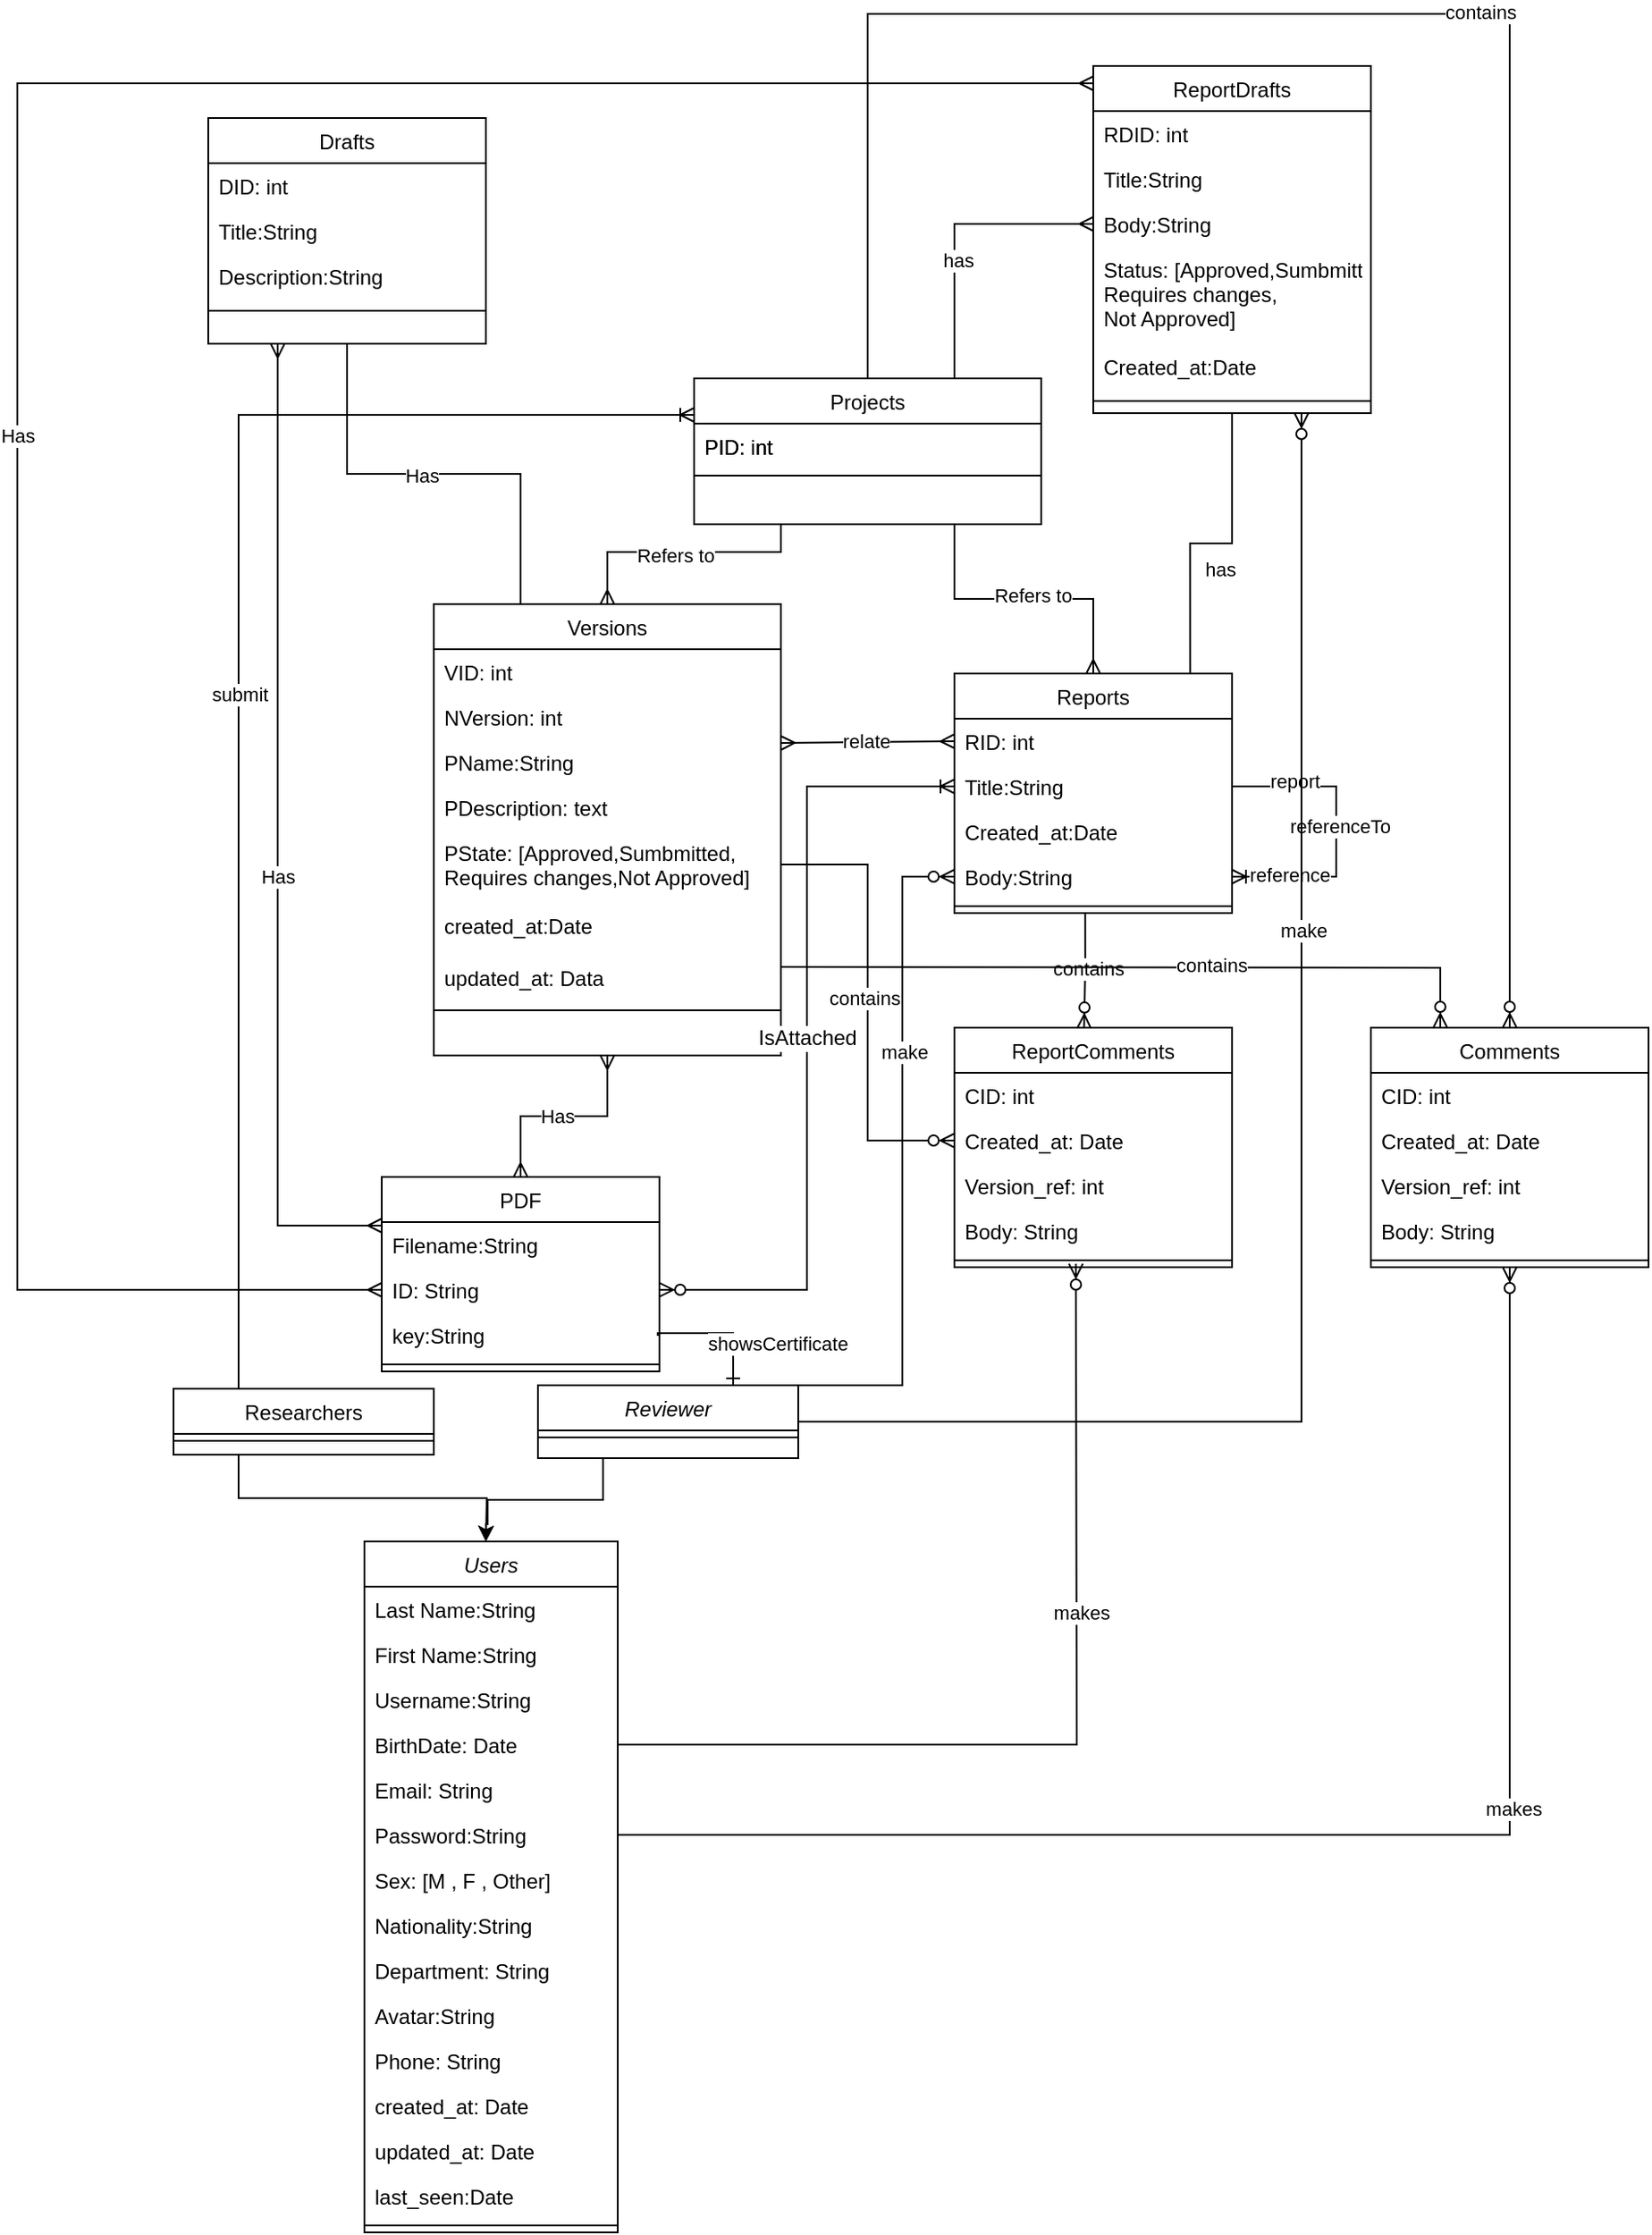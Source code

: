 <mxfile version="21.6.6" type="device">
  <diagram id="C5RBs43oDa-KdzZeNtuy" name="Page-1">
    <mxGraphModel dx="1781" dy="1721" grid="1" gridSize="10" guides="1" tooltips="1" connect="1" arrows="1" fold="1" page="1" pageScale="1" pageWidth="827" pageHeight="1169" math="0" shadow="0">
      <root>
        <mxCell id="WIyWlLk6GJQsqaUBKTNV-0" />
        <mxCell id="WIyWlLk6GJQsqaUBKTNV-1" parent="WIyWlLk6GJQsqaUBKTNV-0" />
        <mxCell id="GNHPBiYZyeX198UrOpPf-7" style="edgeStyle=orthogonalEdgeStyle;rounded=0;orthogonalLoop=1;jettySize=auto;html=1;exitX=0.25;exitY=1;exitDx=0;exitDy=0;" parent="WIyWlLk6GJQsqaUBKTNV-1" source="zkfFHV4jXpPFQw0GAbJ--6" edge="1">
          <mxGeometry relative="1" as="geometry">
            <mxPoint x="100" y="640" as="targetPoint" />
          </mxGeometry>
        </mxCell>
        <mxCell id="zkfFHV4jXpPFQw0GAbJ--6" value="Researchers" style="swimlane;fontStyle=0;align=center;verticalAlign=top;childLayout=stackLayout;horizontal=1;startSize=26;horizontalStack=0;resizeParent=1;resizeLast=0;collapsible=1;marginBottom=0;rounded=0;shadow=0;strokeWidth=1;" parent="WIyWlLk6GJQsqaUBKTNV-1" vertex="1">
          <mxGeometry x="-80" y="552" width="150" height="38" as="geometry">
            <mxRectangle x="130" y="380" width="160" height="26" as="alternateBounds" />
          </mxGeometry>
        </mxCell>
        <mxCell id="lq1cmqwwzfKhn_KJYQur-29" style="line;html=1;strokeWidth=1;align=left;verticalAlign=middle;spacingTop=-1;spacingLeft=3;spacingRight=3;rotatable=0;labelPosition=right;points=[];portConstraint=eastwest;" parent="zkfFHV4jXpPFQw0GAbJ--6" vertex="1">
          <mxGeometry y="26" width="150" height="8" as="geometry" />
        </mxCell>
        <mxCell id="zkfFHV4jXpPFQw0GAbJ--13" value="Versions" style="swimlane;fontStyle=0;align=center;verticalAlign=top;childLayout=stackLayout;horizontal=1;startSize=26;horizontalStack=0;resizeParent=1;resizeLast=0;collapsible=1;marginBottom=0;rounded=0;shadow=0;strokeWidth=1;" parent="WIyWlLk6GJQsqaUBKTNV-1" vertex="1">
          <mxGeometry x="70" y="100" width="200" height="260" as="geometry">
            <mxRectangle x="340" y="380" width="170" height="26" as="alternateBounds" />
          </mxGeometry>
        </mxCell>
        <mxCell id="zkfFHV4jXpPFQw0GAbJ--14" value="VID: int&#xa;" style="text;align=left;verticalAlign=top;spacingLeft=4;spacingRight=4;overflow=hidden;rotatable=0;points=[[0,0.5],[1,0.5]];portConstraint=eastwest;" parent="zkfFHV4jXpPFQw0GAbJ--13" vertex="1">
          <mxGeometry y="26" width="200" height="26" as="geometry" />
        </mxCell>
        <mxCell id="lq1cmqwwzfKhn_KJYQur-51" value="NVersion: int" style="text;align=left;verticalAlign=top;spacingLeft=4;spacingRight=4;overflow=hidden;rotatable=0;points=[[0,0.5],[1,0.5]];portConstraint=eastwest;" parent="zkfFHV4jXpPFQw0GAbJ--13" vertex="1">
          <mxGeometry y="52" width="200" height="26" as="geometry" />
        </mxCell>
        <mxCell id="lq1cmqwwzfKhn_KJYQur-46" value="PName:String" style="text;align=left;verticalAlign=top;spacingLeft=4;spacingRight=4;overflow=hidden;rotatable=0;points=[[0,0.5],[1,0.5]];portConstraint=eastwest;" parent="zkfFHV4jXpPFQw0GAbJ--13" vertex="1">
          <mxGeometry y="78" width="200" height="26" as="geometry" />
        </mxCell>
        <mxCell id="lq1cmqwwzfKhn_KJYQur-47" value="PDescription: text" style="text;align=left;verticalAlign=top;spacingLeft=4;spacingRight=4;overflow=hidden;rotatable=0;points=[[0,0.5],[1,0.5]];portConstraint=eastwest;" parent="zkfFHV4jXpPFQw0GAbJ--13" vertex="1">
          <mxGeometry y="104" width="200" height="26" as="geometry" />
        </mxCell>
        <mxCell id="lq1cmqwwzfKhn_KJYQur-48" value="PState: [Approved,Sumbmitted,&#xa;Requires changes,Not Approved]" style="text;align=left;verticalAlign=top;spacingLeft=4;spacingRight=4;overflow=hidden;rotatable=0;points=[[0,0.5],[1,0.5]];portConstraint=eastwest;" parent="zkfFHV4jXpPFQw0GAbJ--13" vertex="1">
          <mxGeometry y="130" width="200" height="40" as="geometry" />
        </mxCell>
        <mxCell id="GNHPBiYZyeX198UrOpPf-3" value="created_at:Date" style="text;align=left;verticalAlign=middle;spacingLeft=4;spacingRight=4;overflow=hidden;rotatable=0;points=[[0,0.5],[1,0.5]];portConstraint=eastwest;" parent="zkfFHV4jXpPFQw0GAbJ--13" vertex="1">
          <mxGeometry y="170" width="200" height="30" as="geometry" />
        </mxCell>
        <mxCell id="GNHPBiYZyeX198UrOpPf-4" value="updated_at: Data" style="text;align=left;verticalAlign=middle;spacingLeft=4;spacingRight=4;overflow=hidden;rotatable=0;points=[[0,0.5],[1,0.5]];portConstraint=eastwest;" parent="zkfFHV4jXpPFQw0GAbJ--13" vertex="1">
          <mxGeometry y="200" width="200" height="30" as="geometry" />
        </mxCell>
        <mxCell id="zkfFHV4jXpPFQw0GAbJ--15" value="" style="line;html=1;strokeWidth=1;align=left;verticalAlign=middle;spacingTop=-1;spacingLeft=3;spacingRight=3;rotatable=0;labelPosition=right;points=[];portConstraint=eastwest;" parent="zkfFHV4jXpPFQw0GAbJ--13" vertex="1">
          <mxGeometry y="230" width="200" height="8" as="geometry" />
        </mxCell>
        <mxCell id="lq1cmqwwzfKhn_KJYQur-49" style="edgeStyle=orthogonalEdgeStyle;rounded=0;orthogonalLoop=1;jettySize=auto;html=1;exitX=1;exitY=0.5;exitDx=0;exitDy=0;" parent="zkfFHV4jXpPFQw0GAbJ--13" source="lq1cmqwwzfKhn_KJYQur-47" target="lq1cmqwwzfKhn_KJYQur-47" edge="1">
          <mxGeometry relative="1" as="geometry" />
        </mxCell>
        <mxCell id="lq1cmqwwzfKhn_KJYQur-50" style="edgeStyle=orthogonalEdgeStyle;rounded=0;orthogonalLoop=1;jettySize=auto;html=1;exitX=1;exitY=0.5;exitDx=0;exitDy=0;" parent="zkfFHV4jXpPFQw0GAbJ--13" source="lq1cmqwwzfKhn_KJYQur-47" target="lq1cmqwwzfKhn_KJYQur-47" edge="1">
          <mxGeometry relative="1" as="geometry" />
        </mxCell>
        <mxCell id="lq1cmqwwzfKhn_KJYQur-43" value="PDF" style="swimlane;fontStyle=0;align=center;verticalAlign=top;childLayout=stackLayout;horizontal=1;startSize=26;horizontalStack=0;resizeParent=1;resizeLast=0;collapsible=1;marginBottom=0;rounded=0;shadow=0;strokeWidth=1;" parent="WIyWlLk6GJQsqaUBKTNV-1" vertex="1">
          <mxGeometry x="40" y="430" width="160" height="112" as="geometry">
            <mxRectangle x="340" y="380" width="170" height="26" as="alternateBounds" />
          </mxGeometry>
        </mxCell>
        <mxCell id="GNHPBiYZyeX198UrOpPf-59" value="Filename:String" style="text;align=left;verticalAlign=top;spacingLeft=4;spacingRight=4;overflow=hidden;rotatable=0;points=[[0,0.5],[1,0.5]];portConstraint=eastwest;" parent="lq1cmqwwzfKhn_KJYQur-43" vertex="1">
          <mxGeometry y="26" width="160" height="26" as="geometry" />
        </mxCell>
        <mxCell id="lq1cmqwwzfKhn_KJYQur-44" value="ID: String" style="text;align=left;verticalAlign=top;spacingLeft=4;spacingRight=4;overflow=hidden;rotatable=0;points=[[0,0.5],[1,0.5]];portConstraint=eastwest;" parent="lq1cmqwwzfKhn_KJYQur-43" vertex="1">
          <mxGeometry y="52" width="160" height="26" as="geometry" />
        </mxCell>
        <mxCell id="XqjmY5lZrPrehgrlhh_0-0" value="key:String" style="text;align=left;verticalAlign=top;spacingLeft=4;spacingRight=4;overflow=hidden;rotatable=0;points=[[0,0.5],[1,0.5]];portConstraint=eastwest;" parent="lq1cmqwwzfKhn_KJYQur-43" vertex="1">
          <mxGeometry y="78" width="160" height="26" as="geometry" />
        </mxCell>
        <mxCell id="lq1cmqwwzfKhn_KJYQur-45" value="" style="line;html=1;strokeWidth=1;align=left;verticalAlign=middle;spacingTop=-1;spacingLeft=3;spacingRight=3;rotatable=0;labelPosition=right;points=[];portConstraint=eastwest;" parent="lq1cmqwwzfKhn_KJYQur-43" vertex="1">
          <mxGeometry y="104" width="160" height="8" as="geometry" />
        </mxCell>
        <mxCell id="lq1cmqwwzfKhn_KJYQur-52" value="Reports" style="swimlane;fontStyle=0;align=center;verticalAlign=top;childLayout=stackLayout;horizontal=1;startSize=26;horizontalStack=0;resizeParent=1;resizeLast=0;collapsible=1;marginBottom=0;rounded=0;shadow=0;strokeWidth=1;" parent="WIyWlLk6GJQsqaUBKTNV-1" vertex="1">
          <mxGeometry x="370" y="140" width="160" height="138" as="geometry">
            <mxRectangle x="340" y="380" width="170" height="26" as="alternateBounds" />
          </mxGeometry>
        </mxCell>
        <mxCell id="lq1cmqwwzfKhn_KJYQur-53" value="RID: int" style="text;align=left;verticalAlign=top;spacingLeft=4;spacingRight=4;overflow=hidden;rotatable=0;points=[[0,0.5],[1,0.5]];portConstraint=eastwest;" parent="lq1cmqwwzfKhn_KJYQur-52" vertex="1">
          <mxGeometry y="26" width="160" height="26" as="geometry" />
        </mxCell>
        <mxCell id="lq1cmqwwzfKhn_KJYQur-76" value="Title:String&#xa;" style="text;align=left;verticalAlign=top;spacingLeft=4;spacingRight=4;overflow=hidden;rotatable=0;points=[[0,0.5],[1,0.5]];portConstraint=eastwest;" parent="lq1cmqwwzfKhn_KJYQur-52" vertex="1">
          <mxGeometry y="52" width="160" height="26" as="geometry" />
        </mxCell>
        <mxCell id="GNHPBiYZyeX198UrOpPf-60" value="Created_at:Date" style="text;align=left;verticalAlign=top;spacingLeft=4;spacingRight=4;overflow=hidden;rotatable=0;points=[[0,0.5],[1,0.5]];portConstraint=eastwest;" parent="lq1cmqwwzfKhn_KJYQur-52" vertex="1">
          <mxGeometry y="78" width="160" height="26" as="geometry" />
        </mxCell>
        <mxCell id="lq1cmqwwzfKhn_KJYQur-77" value="Body:String" style="text;align=left;verticalAlign=top;spacingLeft=4;spacingRight=4;overflow=hidden;rotatable=0;points=[[0,0.5],[1,0.5]];portConstraint=eastwest;" parent="lq1cmqwwzfKhn_KJYQur-52" vertex="1">
          <mxGeometry y="104" width="160" height="26" as="geometry" />
        </mxCell>
        <mxCell id="wroGdo5XROA4ETveh8ha-8" value="" style="endArrow=none;html=1;rounded=0;entryX=1;entryY=0.5;entryDx=0;entryDy=0;exitX=1;exitY=0.5;exitDx=0;exitDy=0;edgeStyle=orthogonalEdgeStyle;startArrow=ERoneToMany;startFill=0;endFill=0;" parent="lq1cmqwwzfKhn_KJYQur-52" source="lq1cmqwwzfKhn_KJYQur-77" target="lq1cmqwwzfKhn_KJYQur-76" edge="1">
          <mxGeometry width="50" height="50" relative="1" as="geometry">
            <mxPoint x="150" y="170" as="sourcePoint" />
            <mxPoint x="200" y="120" as="targetPoint" />
            <Array as="points">
              <mxPoint x="220" y="117" />
              <mxPoint x="220" y="65" />
            </Array>
          </mxGeometry>
        </mxCell>
        <mxCell id="wroGdo5XROA4ETveh8ha-9" value="referenceTo" style="edgeLabel;html=1;align=center;verticalAlign=middle;resizable=0;points=[];" parent="wroGdo5XROA4ETveh8ha-8" vertex="1" connectable="0">
          <mxGeometry x="0.029" y="-2" relative="1" as="geometry">
            <mxPoint y="-1" as="offset" />
          </mxGeometry>
        </mxCell>
        <mxCell id="wroGdo5XROA4ETveh8ha-10" value="report" style="edgeLabel;html=1;align=center;verticalAlign=middle;resizable=0;points=[];" parent="wroGdo5XROA4ETveh8ha-8" vertex="1" connectable="0">
          <mxGeometry x="0.585" y="-4" relative="1" as="geometry">
            <mxPoint y="1" as="offset" />
          </mxGeometry>
        </mxCell>
        <mxCell id="wroGdo5XROA4ETveh8ha-11" value="reference" style="edgeLabel;html=1;align=center;verticalAlign=middle;resizable=0;points=[];" parent="wroGdo5XROA4ETveh8ha-8" vertex="1" connectable="0">
          <mxGeometry x="-0.624" relative="1" as="geometry">
            <mxPoint y="-1" as="offset" />
          </mxGeometry>
        </mxCell>
        <mxCell id="lq1cmqwwzfKhn_KJYQur-54" value="" style="line;html=1;strokeWidth=1;align=left;verticalAlign=middle;spacingTop=-1;spacingLeft=3;spacingRight=3;rotatable=0;labelPosition=right;points=[];portConstraint=eastwest;" parent="lq1cmqwwzfKhn_KJYQur-52" vertex="1">
          <mxGeometry y="130" width="160" height="8" as="geometry" />
        </mxCell>
        <mxCell id="zkfFHV4jXpPFQw0GAbJ--17" value="Projects" style="swimlane;fontStyle=0;align=center;verticalAlign=top;childLayout=stackLayout;horizontal=1;startSize=26;horizontalStack=0;resizeParent=1;resizeLast=0;collapsible=1;marginBottom=0;rounded=0;shadow=0;strokeWidth=1;" parent="WIyWlLk6GJQsqaUBKTNV-1" vertex="1">
          <mxGeometry x="220" y="-30" width="200" height="84" as="geometry">
            <mxRectangle x="550" y="140" width="160" height="26" as="alternateBounds" />
          </mxGeometry>
        </mxCell>
        <mxCell id="zkfFHV4jXpPFQw0GAbJ--18" value="PID: int" style="text;align=left;verticalAlign=top;spacingLeft=4;spacingRight=4;overflow=hidden;rotatable=0;points=[[0,0.5],[1,0.5]];portConstraint=eastwest;" parent="zkfFHV4jXpPFQw0GAbJ--17" vertex="1">
          <mxGeometry y="26" width="200" height="26" as="geometry" />
        </mxCell>
        <mxCell id="zkfFHV4jXpPFQw0GAbJ--23" value="" style="line;html=1;strokeWidth=1;align=left;verticalAlign=middle;spacingTop=-1;spacingLeft=3;spacingRight=3;rotatable=0;labelPosition=right;points=[];portConstraint=eastwest;" parent="zkfFHV4jXpPFQw0GAbJ--17" vertex="1">
          <mxGeometry y="52" width="200" height="8" as="geometry" />
        </mxCell>
        <mxCell id="lq1cmqwwzfKhn_KJYQur-65" value="" style="fontSize=12;html=1;endArrow=ERoneToMany;rounded=0;exitX=0.25;exitY=0;exitDx=0;exitDy=0;entryX=0;entryY=0.25;entryDx=0;entryDy=0;edgeStyle=orthogonalEdgeStyle;" parent="WIyWlLk6GJQsqaUBKTNV-1" source="zkfFHV4jXpPFQw0GAbJ--6" target="zkfFHV4jXpPFQw0GAbJ--17" edge="1">
          <mxGeometry width="100" height="100" relative="1" as="geometry">
            <mxPoint x="-80" y="290" as="sourcePoint" />
            <mxPoint x="20" y="190" as="targetPoint" />
          </mxGeometry>
        </mxCell>
        <mxCell id="lq1cmqwwzfKhn_KJYQur-66" value="submit" style="edgeLabel;html=1;align=center;verticalAlign=middle;resizable=0;points=[];" parent="lq1cmqwwzfKhn_KJYQur-65" vertex="1" connectable="0">
          <mxGeometry x="-0.029" relative="1" as="geometry">
            <mxPoint as="offset" />
          </mxGeometry>
        </mxCell>
        <mxCell id="lq1cmqwwzfKhn_KJYQur-69" value="" style="fontSize=12;html=1;endArrow=ERmany;startArrow=ERmany;rounded=0;exitX=0.5;exitY=0;exitDx=0;exitDy=0;edgeStyle=orthogonalEdgeStyle;entryX=0.5;entryY=1;entryDx=0;entryDy=0;" parent="WIyWlLk6GJQsqaUBKTNV-1" source="lq1cmqwwzfKhn_KJYQur-43" target="zkfFHV4jXpPFQw0GAbJ--13" edge="1">
          <mxGeometry width="100" height="100" relative="1" as="geometry">
            <mxPoint x="20" y="410" as="sourcePoint" />
            <mxPoint x="-30" y="360" as="targetPoint" />
          </mxGeometry>
        </mxCell>
        <mxCell id="lq1cmqwwzfKhn_KJYQur-70" value="Has" style="edgeLabel;html=1;align=center;verticalAlign=middle;resizable=0;points=[];" parent="lq1cmqwwzfKhn_KJYQur-69" vertex="1" connectable="0">
          <mxGeometry x="-0.079" relative="1" as="geometry">
            <mxPoint as="offset" />
          </mxGeometry>
        </mxCell>
        <mxCell id="lq1cmqwwzfKhn_KJYQur-74" value="" style="edgeStyle=orthogonalEdgeStyle;fontSize=12;html=1;endArrow=ERmany;rounded=0;entryX=0.5;entryY=0;entryDx=0;entryDy=0;exitX=0.75;exitY=1;exitDx=0;exitDy=0;" parent="WIyWlLk6GJQsqaUBKTNV-1" source="zkfFHV4jXpPFQw0GAbJ--17" target="lq1cmqwwzfKhn_KJYQur-52" edge="1">
          <mxGeometry width="100" height="100" relative="1" as="geometry">
            <mxPoint x="380" y="60" as="sourcePoint" />
            <mxPoint x="540" y="30" as="targetPoint" />
          </mxGeometry>
        </mxCell>
        <mxCell id="lq1cmqwwzfKhn_KJYQur-75" value="Refers to" style="edgeLabel;html=1;align=center;verticalAlign=middle;resizable=0;points=[];" parent="lq1cmqwwzfKhn_KJYQur-74" vertex="1" connectable="0">
          <mxGeometry x="0.059" y="2" relative="1" as="geometry">
            <mxPoint as="offset" />
          </mxGeometry>
        </mxCell>
        <mxCell id="lq1cmqwwzfKhn_KJYQur-7" value="Users" style="swimlane;fontStyle=2;align=center;verticalAlign=top;childLayout=stackLayout;horizontal=1;startSize=26;horizontalStack=0;resizeParent=1;resizeLast=0;collapsible=1;marginBottom=0;rounded=0;shadow=0;strokeWidth=1;" parent="WIyWlLk6GJQsqaUBKTNV-1" vertex="1">
          <mxGeometry x="30" y="640" width="146" height="398" as="geometry">
            <mxRectangle x="280" y="120" width="160" height="26" as="alternateBounds" />
          </mxGeometry>
        </mxCell>
        <mxCell id="lq1cmqwwzfKhn_KJYQur-18" value="Last Name:String&#xa;" style="text;align=left;verticalAlign=top;spacingLeft=4;spacingRight=4;overflow=hidden;rotatable=0;points=[[0,0.5],[1,0.5]];portConstraint=eastwest;rounded=0;shadow=0;html=0;" parent="lq1cmqwwzfKhn_KJYQur-7" vertex="1">
          <mxGeometry y="26" width="146" height="26" as="geometry" />
        </mxCell>
        <mxCell id="XqjmY5lZrPrehgrlhh_0-7" value="First Name:String" style="text;align=left;verticalAlign=top;spacingLeft=4;spacingRight=4;overflow=hidden;rotatable=0;points=[[0,0.5],[1,0.5]];portConstraint=eastwest;rounded=0;shadow=0;html=0;" parent="lq1cmqwwzfKhn_KJYQur-7" vertex="1">
          <mxGeometry y="52" width="146" height="26" as="geometry" />
        </mxCell>
        <mxCell id="XqjmY5lZrPrehgrlhh_0-8" value="Username:String" style="text;align=left;verticalAlign=top;spacingLeft=4;spacingRight=4;overflow=hidden;rotatable=0;points=[[0,0.5],[1,0.5]];portConstraint=eastwest;rounded=0;shadow=0;html=0;" parent="lq1cmqwwzfKhn_KJYQur-7" vertex="1">
          <mxGeometry y="78" width="146" height="26" as="geometry" />
        </mxCell>
        <mxCell id="lq1cmqwwzfKhn_KJYQur-17" value="BirthDate: Date" style="text;align=left;verticalAlign=top;spacingLeft=4;spacingRight=4;overflow=hidden;rotatable=0;points=[[0,0.5],[1,0.5]];portConstraint=eastwest;rounded=0;shadow=0;html=0;" parent="lq1cmqwwzfKhn_KJYQur-7" vertex="1">
          <mxGeometry y="104" width="146" height="26" as="geometry" />
        </mxCell>
        <mxCell id="lq1cmqwwzfKhn_KJYQur-25" value="Email: String" style="text;align=left;verticalAlign=top;spacingLeft=4;spacingRight=4;overflow=hidden;rotatable=0;points=[[0,0.5],[1,0.5]];portConstraint=eastwest;rounded=0;shadow=0;html=0;" parent="lq1cmqwwzfKhn_KJYQur-7" vertex="1">
          <mxGeometry y="130" width="146" height="26" as="geometry" />
        </mxCell>
        <mxCell id="lq1cmqwwzfKhn_KJYQur-24" value="Password:String" style="text;align=left;verticalAlign=top;spacingLeft=4;spacingRight=4;overflow=hidden;rotatable=0;points=[[0,0.5],[1,0.5]];portConstraint=eastwest;rounded=0;shadow=0;html=0;" parent="lq1cmqwwzfKhn_KJYQur-7" vertex="1">
          <mxGeometry y="156" width="146" height="26" as="geometry" />
        </mxCell>
        <mxCell id="lq1cmqwwzfKhn_KJYQur-23" value="Sex: [M , F , Other]" style="text;align=left;verticalAlign=top;spacingLeft=4;spacingRight=4;overflow=hidden;rotatable=0;points=[[0,0.5],[1,0.5]];portConstraint=eastwest;rounded=0;shadow=0;html=0;" parent="lq1cmqwwzfKhn_KJYQur-7" vertex="1">
          <mxGeometry y="182" width="146" height="26" as="geometry" />
        </mxCell>
        <mxCell id="lq1cmqwwzfKhn_KJYQur-22" value="Nationality:String" style="text;align=left;verticalAlign=top;spacingLeft=4;spacingRight=4;overflow=hidden;rotatable=0;points=[[0,0.5],[1,0.5]];portConstraint=eastwest;rounded=0;shadow=0;html=0;" parent="lq1cmqwwzfKhn_KJYQur-7" vertex="1">
          <mxGeometry y="208" width="146" height="26" as="geometry" />
        </mxCell>
        <mxCell id="YdfEmkate--qVVGQjoZa-21" value="Department: String" style="text;align=left;verticalAlign=top;spacingLeft=4;spacingRight=4;overflow=hidden;rotatable=0;points=[[0,0.5],[1,0.5]];portConstraint=eastwest;rounded=0;shadow=0;html=0;" parent="lq1cmqwwzfKhn_KJYQur-7" vertex="1">
          <mxGeometry y="234" width="146" height="26" as="geometry" />
        </mxCell>
        <mxCell id="lq1cmqwwzfKhn_KJYQur-21" value="Avatar:String" style="text;align=left;verticalAlign=top;spacingLeft=4;spacingRight=4;overflow=hidden;rotatable=0;points=[[0,0.5],[1,0.5]];portConstraint=eastwest;rounded=0;shadow=0;html=0;" parent="lq1cmqwwzfKhn_KJYQur-7" vertex="1">
          <mxGeometry y="260" width="146" height="26" as="geometry" />
        </mxCell>
        <mxCell id="KPdkZmbJMNGxoo4ZxVbR-0" value="Phone: String " style="text;align=left;verticalAlign=top;spacingLeft=4;spacingRight=4;overflow=hidden;rotatable=0;points=[[0,0.5],[1,0.5]];portConstraint=eastwest;rounded=0;shadow=0;html=0;" parent="lq1cmqwwzfKhn_KJYQur-7" vertex="1">
          <mxGeometry y="286" width="146" height="26" as="geometry" />
        </mxCell>
        <mxCell id="XqjmY5lZrPrehgrlhh_0-10" value="created_at: Date" style="text;align=left;verticalAlign=top;spacingLeft=4;spacingRight=4;overflow=hidden;rotatable=0;points=[[0,0.5],[1,0.5]];portConstraint=eastwest;rounded=0;shadow=0;html=0;" parent="lq1cmqwwzfKhn_KJYQur-7" vertex="1">
          <mxGeometry y="312" width="146" height="26" as="geometry" />
        </mxCell>
        <mxCell id="XqjmY5lZrPrehgrlhh_0-11" value="updated_at: Date" style="text;align=left;verticalAlign=top;spacingLeft=4;spacingRight=4;overflow=hidden;rotatable=0;points=[[0,0.5],[1,0.5]];portConstraint=eastwest;rounded=0;shadow=0;html=0;" parent="lq1cmqwwzfKhn_KJYQur-7" vertex="1">
          <mxGeometry y="338" width="146" height="26" as="geometry" />
        </mxCell>
        <mxCell id="XqjmY5lZrPrehgrlhh_0-12" value="last_seen:Date" style="text;align=left;verticalAlign=top;spacingLeft=4;spacingRight=4;overflow=hidden;rotatable=0;points=[[0,0.5],[1,0.5]];portConstraint=eastwest;rounded=0;shadow=0;html=0;" parent="lq1cmqwwzfKhn_KJYQur-7" vertex="1">
          <mxGeometry y="364" width="146" height="26" as="geometry" />
        </mxCell>
        <mxCell id="lq1cmqwwzfKhn_KJYQur-11" value="" style="line;html=1;strokeWidth=1;align=left;verticalAlign=middle;spacingTop=-1;spacingLeft=3;spacingRight=3;rotatable=0;labelPosition=right;points=[];portConstraint=eastwest;" parent="lq1cmqwwzfKhn_KJYQur-7" vertex="1">
          <mxGeometry y="390" width="146" height="8" as="geometry" />
        </mxCell>
        <mxCell id="YdfEmkate--qVVGQjoZa-13" value="" style="edgeStyle=orthogonalEdgeStyle;fontSize=12;html=1;endArrow=ERzeroToMany;endFill=1;rounded=0;exitX=0.471;exitY=0.964;exitDx=0;exitDy=0;exitPerimeter=0;entryX=0.467;entryY=0.003;entryDx=0;entryDy=0;entryPerimeter=0;" parent="WIyWlLk6GJQsqaUBKTNV-1" source="lq1cmqwwzfKhn_KJYQur-54" target="GNHPBiYZyeX198UrOpPf-41" edge="1">
          <mxGeometry width="100" height="100" relative="1" as="geometry">
            <mxPoint x="445" y="260" as="sourcePoint" />
            <mxPoint x="445" y="340" as="targetPoint" />
          </mxGeometry>
        </mxCell>
        <mxCell id="YdfEmkate--qVVGQjoZa-14" value="contains" style="edgeLabel;html=1;align=center;verticalAlign=middle;resizable=0;points=[];" parent="YdfEmkate--qVVGQjoZa-13" vertex="1" connectable="0">
          <mxGeometry x="-0.033" y="1" relative="1" as="geometry">
            <mxPoint as="offset" />
          </mxGeometry>
        </mxCell>
        <mxCell id="YdfEmkate--qVVGQjoZa-24" value="" style="fontSize=12;html=1;endArrow=ERmany;startArrow=ERmany;rounded=0;entryX=0;entryY=0.5;entryDx=0;entryDy=0;" parent="WIyWlLk6GJQsqaUBKTNV-1" target="lq1cmqwwzfKhn_KJYQur-53" edge="1">
          <mxGeometry width="100" height="100" relative="1" as="geometry">
            <mxPoint x="270" y="180" as="sourcePoint" />
            <mxPoint x="660" y="60" as="targetPoint" />
          </mxGeometry>
        </mxCell>
        <mxCell id="YdfEmkate--qVVGQjoZa-25" value="relate" style="edgeLabel;html=1;align=center;verticalAlign=middle;resizable=0;points=[];" parent="YdfEmkate--qVVGQjoZa-24" vertex="1" connectable="0">
          <mxGeometry x="-0.016" y="1" relative="1" as="geometry">
            <mxPoint as="offset" />
          </mxGeometry>
        </mxCell>
        <mxCell id="YdfEmkate--qVVGQjoZa-26" value="" style="edgeStyle=orthogonalEdgeStyle;fontSize=12;html=1;endArrow=ERmany;rounded=0;entryX=0.5;entryY=0;entryDx=0;entryDy=0;exitX=0.25;exitY=1;exitDx=0;exitDy=0;" parent="WIyWlLk6GJQsqaUBKTNV-1" source="zkfFHV4jXpPFQw0GAbJ--17" target="zkfFHV4jXpPFQw0GAbJ--13" edge="1">
          <mxGeometry width="100" height="100" relative="1" as="geometry">
            <mxPoint x="380" y="64" as="sourcePoint" />
            <mxPoint x="430" y="150" as="targetPoint" />
            <Array as="points">
              <mxPoint x="270" y="70" />
              <mxPoint x="170" y="70" />
            </Array>
          </mxGeometry>
        </mxCell>
        <mxCell id="YdfEmkate--qVVGQjoZa-27" value="Refers to" style="edgeLabel;html=1;align=center;verticalAlign=middle;resizable=0;points=[];" parent="YdfEmkate--qVVGQjoZa-26" vertex="1" connectable="0">
          <mxGeometry x="0.059" y="2" relative="1" as="geometry">
            <mxPoint as="offset" />
          </mxGeometry>
        </mxCell>
        <mxCell id="YdfEmkate--qVVGQjoZa-29" value="IsAttached" style="edgeStyle=orthogonalEdgeStyle;fontSize=12;html=1;endArrow=ERoneToMany;startArrow=ERzeroToMany;rounded=0;entryX=0;entryY=0.5;entryDx=0;entryDy=0;exitX=1;exitY=0.5;exitDx=0;exitDy=0;" parent="WIyWlLk6GJQsqaUBKTNV-1" source="lq1cmqwwzfKhn_KJYQur-44" target="lq1cmqwwzfKhn_KJYQur-76" edge="1">
          <mxGeometry width="100" height="100" relative="1" as="geometry">
            <mxPoint x="250" y="400" as="sourcePoint" />
            <mxPoint x="350" y="300" as="targetPoint" />
            <mxPoint as="offset" />
          </mxGeometry>
        </mxCell>
        <mxCell id="XqjmY5lZrPrehgrlhh_0-5" style="edgeStyle=orthogonalEdgeStyle;rounded=0;orthogonalLoop=1;jettySize=auto;html=1;exitX=0.25;exitY=1;exitDx=0;exitDy=0;" parent="WIyWlLk6GJQsqaUBKTNV-1" source="KPdkZmbJMNGxoo4ZxVbR-2" edge="1">
          <mxGeometry relative="1" as="geometry">
            <mxPoint x="100" y="640" as="targetPoint" />
            <Array as="points">
              <mxPoint x="168" y="616" />
              <mxPoint x="101" y="616" />
              <mxPoint x="101" y="630" />
              <mxPoint x="100" y="630" />
            </Array>
          </mxGeometry>
        </mxCell>
        <mxCell id="KPdkZmbJMNGxoo4ZxVbR-2" value="Reviewer" style="swimlane;fontStyle=2;align=center;verticalAlign=top;childLayout=stackLayout;horizontal=1;startSize=26;horizontalStack=0;resizeParent=1;resizeLast=0;collapsible=1;marginBottom=0;rounded=0;shadow=0;strokeWidth=1;" parent="WIyWlLk6GJQsqaUBKTNV-1" vertex="1">
          <mxGeometry x="130" y="550" width="150" height="42" as="geometry">
            <mxRectangle x="280" y="120" width="160" height="26" as="alternateBounds" />
          </mxGeometry>
        </mxCell>
        <mxCell id="XqjmY5lZrPrehgrlhh_0-3" style="line;html=1;strokeWidth=1;align=left;verticalAlign=middle;spacingTop=-1;spacingLeft=3;spacingRight=3;rotatable=0;labelPosition=right;points=[];portConstraint=eastwest;" parent="KPdkZmbJMNGxoo4ZxVbR-2" vertex="1">
          <mxGeometry y="26" width="150" height="8" as="geometry" />
        </mxCell>
        <mxCell id="KPdkZmbJMNGxoo4ZxVbR-23" value="Projects" style="swimlane;fontStyle=0;align=center;verticalAlign=top;childLayout=stackLayout;horizontal=1;startSize=26;horizontalStack=0;resizeParent=1;resizeLast=0;collapsible=1;marginBottom=0;rounded=0;shadow=0;strokeWidth=1;" parent="WIyWlLk6GJQsqaUBKTNV-1" vertex="1">
          <mxGeometry x="220" y="-30" width="200" height="84" as="geometry">
            <mxRectangle x="550" y="140" width="160" height="26" as="alternateBounds" />
          </mxGeometry>
        </mxCell>
        <mxCell id="KPdkZmbJMNGxoo4ZxVbR-24" value="PID: int" style="text;align=left;verticalAlign=top;spacingLeft=4;spacingRight=4;overflow=hidden;rotatable=0;points=[[0,0.5],[1,0.5]];portConstraint=eastwest;" parent="KPdkZmbJMNGxoo4ZxVbR-23" vertex="1">
          <mxGeometry y="26" width="200" height="26" as="geometry" />
        </mxCell>
        <mxCell id="KPdkZmbJMNGxoo4ZxVbR-25" value="" style="line;html=1;strokeWidth=1;align=left;verticalAlign=middle;spacingTop=-1;spacingLeft=3;spacingRight=3;rotatable=0;labelPosition=right;points=[];portConstraint=eastwest;" parent="KPdkZmbJMNGxoo4ZxVbR-23" vertex="1">
          <mxGeometry y="52" width="200" height="8" as="geometry" />
        </mxCell>
        <mxCell id="KPdkZmbJMNGxoo4ZxVbR-50" value="" style="fontSize=12;html=1;endArrow=ERzeroToMany;startArrow=none;rounded=0;exitX=1;exitY=0.5;exitDx=0;exitDy=0;edgeStyle=orthogonalEdgeStyle;startFill=0;" parent="WIyWlLk6GJQsqaUBKTNV-1" source="lq1cmqwwzfKhn_KJYQur-17" edge="1">
          <mxGeometry width="100" height="100" relative="1" as="geometry">
            <mxPoint x="190" y="760" as="sourcePoint" />
            <mxPoint x="440" y="480" as="targetPoint" />
          </mxGeometry>
        </mxCell>
        <mxCell id="KPdkZmbJMNGxoo4ZxVbR-51" value="makes" style="edgeLabel;html=1;align=center;verticalAlign=middle;resizable=0;points=[];" parent="KPdkZmbJMNGxoo4ZxVbR-50" vertex="1" connectable="0">
          <mxGeometry x="0.259" y="-2" relative="1" as="geometry">
            <mxPoint as="offset" />
          </mxGeometry>
        </mxCell>
        <mxCell id="GNHPBiYZyeX198UrOpPf-8" value="ReportDrafts" style="swimlane;fontStyle=0;align=center;verticalAlign=top;childLayout=stackLayout;horizontal=1;startSize=26;horizontalStack=0;resizeParent=1;resizeLast=0;collapsible=1;marginBottom=0;rounded=0;shadow=0;strokeWidth=1;" parent="WIyWlLk6GJQsqaUBKTNV-1" vertex="1">
          <mxGeometry x="450" y="-210" width="160" height="200" as="geometry">
            <mxRectangle x="340" y="380" width="170" height="26" as="alternateBounds" />
          </mxGeometry>
        </mxCell>
        <mxCell id="GNHPBiYZyeX198UrOpPf-9" value="RDID: int" style="text;align=left;verticalAlign=top;spacingLeft=4;spacingRight=4;overflow=hidden;rotatable=0;points=[[0,0.5],[1,0.5]];portConstraint=eastwest;" parent="GNHPBiYZyeX198UrOpPf-8" vertex="1">
          <mxGeometry y="26" width="160" height="26" as="geometry" />
        </mxCell>
        <mxCell id="GNHPBiYZyeX198UrOpPf-10" value="Title:String&#xa;" style="text;align=left;verticalAlign=top;spacingLeft=4;spacingRight=4;overflow=hidden;rotatable=0;points=[[0,0.5],[1,0.5]];portConstraint=eastwest;" parent="GNHPBiYZyeX198UrOpPf-8" vertex="1">
          <mxGeometry y="52" width="160" height="26" as="geometry" />
        </mxCell>
        <mxCell id="GNHPBiYZyeX198UrOpPf-11" value="Body:String" style="text;align=left;verticalAlign=top;spacingLeft=4;spacingRight=4;overflow=hidden;rotatable=0;points=[[0,0.5],[1,0.5]];portConstraint=eastwest;" parent="GNHPBiYZyeX198UrOpPf-8" vertex="1">
          <mxGeometry y="78" width="160" height="26" as="geometry" />
        </mxCell>
        <mxCell id="GNHPBiYZyeX198UrOpPf-13" value="Status: [Approved,Sumbmitted,&#xa;Requires changes,&#xa;Not Approved]" style="text;align=left;verticalAlign=top;spacingLeft=4;spacingRight=4;overflow=hidden;rotatable=0;points=[[0,0.5],[1,0.5]];portConstraint=eastwest;" parent="GNHPBiYZyeX198UrOpPf-8" vertex="1">
          <mxGeometry y="104" width="160" height="56" as="geometry" />
        </mxCell>
        <mxCell id="GNHPBiYZyeX198UrOpPf-15" value="Created_at:Date" style="text;align=left;verticalAlign=top;spacingLeft=4;spacingRight=4;overflow=hidden;rotatable=0;points=[[0,0.5],[1,0.5]];portConstraint=eastwest;" parent="GNHPBiYZyeX198UrOpPf-8" vertex="1">
          <mxGeometry y="160" width="160" height="26" as="geometry" />
        </mxCell>
        <mxCell id="GNHPBiYZyeX198UrOpPf-12" value="" style="line;html=1;strokeWidth=1;align=left;verticalAlign=middle;spacingTop=-1;spacingLeft=3;spacingRight=3;rotatable=0;labelPosition=right;points=[];portConstraint=eastwest;" parent="GNHPBiYZyeX198UrOpPf-8" vertex="1">
          <mxGeometry y="186" width="160" height="14" as="geometry" />
        </mxCell>
        <mxCell id="GNHPBiYZyeX198UrOpPf-21" value="" style="fontSize=12;html=1;endArrow=none;startArrow=ERone;rounded=0;exitX=0.75;exitY=0;exitDx=0;exitDy=0;edgeStyle=orthogonalEdgeStyle;entryX=1;entryY=0.5;entryDx=0;entryDy=0;startFill=0;endFill=0;" parent="WIyWlLk6GJQsqaUBKTNV-1" source="KPdkZmbJMNGxoo4ZxVbR-2" target="XqjmY5lZrPrehgrlhh_0-0" edge="1">
          <mxGeometry width="100" height="100" relative="1" as="geometry">
            <mxPoint x="130" y="571" as="sourcePoint" />
            <mxPoint x="110" y="516" as="targetPoint" />
            <Array as="points">
              <mxPoint x="243" y="520" />
              <mxPoint x="199" y="520" />
            </Array>
          </mxGeometry>
        </mxCell>
        <mxCell id="GNHPBiYZyeX198UrOpPf-22" value="showsCertificate&lt;br&gt;" style="edgeLabel;html=1;align=center;verticalAlign=middle;resizable=0;points=[];" parent="GNHPBiYZyeX198UrOpPf-21" vertex="1" connectable="0">
          <mxGeometry x="-0.134" y="1" relative="1" as="geometry">
            <mxPoint x="28" y="5" as="offset" />
          </mxGeometry>
        </mxCell>
        <mxCell id="GNHPBiYZyeX198UrOpPf-23" value="Drafts" style="swimlane;fontStyle=0;align=center;verticalAlign=top;childLayout=stackLayout;horizontal=1;startSize=26;horizontalStack=0;resizeParent=1;resizeLast=0;collapsible=1;marginBottom=0;rounded=0;shadow=0;strokeWidth=1;" parent="WIyWlLk6GJQsqaUBKTNV-1" vertex="1">
          <mxGeometry x="-60" y="-180" width="160" height="130" as="geometry">
            <mxRectangle x="340" y="380" width="170" height="26" as="alternateBounds" />
          </mxGeometry>
        </mxCell>
        <mxCell id="GNHPBiYZyeX198UrOpPf-24" value="DID: int" style="text;align=left;verticalAlign=top;spacingLeft=4;spacingRight=4;overflow=hidden;rotatable=0;points=[[0,0.5],[1,0.5]];portConstraint=eastwest;" parent="GNHPBiYZyeX198UrOpPf-23" vertex="1">
          <mxGeometry y="26" width="160" height="26" as="geometry" />
        </mxCell>
        <mxCell id="GNHPBiYZyeX198UrOpPf-25" value="Title:String&#xa;" style="text;align=left;verticalAlign=top;spacingLeft=4;spacingRight=4;overflow=hidden;rotatable=0;points=[[0,0.5],[1,0.5]];portConstraint=eastwest;" parent="GNHPBiYZyeX198UrOpPf-23" vertex="1">
          <mxGeometry y="52" width="160" height="26" as="geometry" />
        </mxCell>
        <mxCell id="GNHPBiYZyeX198UrOpPf-26" value="Description:String" style="text;align=left;verticalAlign=top;spacingLeft=4;spacingRight=4;overflow=hidden;rotatable=0;points=[[0,0.5],[1,0.5]];portConstraint=eastwest;" parent="GNHPBiYZyeX198UrOpPf-23" vertex="1">
          <mxGeometry y="78" width="160" height="26" as="geometry" />
        </mxCell>
        <mxCell id="GNHPBiYZyeX198UrOpPf-30" value="" style="line;html=1;strokeWidth=1;align=left;verticalAlign=middle;spacingTop=-1;spacingLeft=3;spacingRight=3;rotatable=0;labelPosition=right;points=[];portConstraint=eastwest;" parent="GNHPBiYZyeX198UrOpPf-23" vertex="1">
          <mxGeometry y="104" width="160" height="14" as="geometry" />
        </mxCell>
        <mxCell id="GNHPBiYZyeX198UrOpPf-31" value="" style="edgeStyle=orthogonalEdgeStyle;fontSize=12;html=1;endArrow=none;endFill=0;rounded=0;entryX=0.25;entryY=0;entryDx=0;entryDy=0;exitX=0.5;exitY=1;exitDx=0;exitDy=0;" parent="WIyWlLk6GJQsqaUBKTNV-1" source="GNHPBiYZyeX198UrOpPf-23" target="zkfFHV4jXpPFQw0GAbJ--13" edge="1">
          <mxGeometry width="100" height="100" relative="1" as="geometry">
            <mxPoint x="-110" y="150" as="sourcePoint" />
            <mxPoint x="-10" y="50" as="targetPoint" />
          </mxGeometry>
        </mxCell>
        <mxCell id="GNHPBiYZyeX198UrOpPf-32" value="Has" style="edgeLabel;html=1;align=center;verticalAlign=middle;resizable=0;points=[];" parent="GNHPBiYZyeX198UrOpPf-31" vertex="1" connectable="0">
          <mxGeometry x="-0.057" y="-1" relative="1" as="geometry">
            <mxPoint as="offset" />
          </mxGeometry>
        </mxCell>
        <mxCell id="GNHPBiYZyeX198UrOpPf-33" value="" style="fontSize=12;html=1;endArrow=ERmany;startArrow=ERmany;rounded=0;exitX=0;exitY=0.25;exitDx=0;exitDy=0;edgeStyle=orthogonalEdgeStyle;entryX=0.25;entryY=1;entryDx=0;entryDy=0;" parent="WIyWlLk6GJQsqaUBKTNV-1" source="lq1cmqwwzfKhn_KJYQur-43" target="GNHPBiYZyeX198UrOpPf-23" edge="1">
          <mxGeometry width="100" height="100" relative="1" as="geometry">
            <mxPoint x="130" y="440" as="sourcePoint" />
            <mxPoint x="-10" y="-20" as="targetPoint" />
          </mxGeometry>
        </mxCell>
        <mxCell id="GNHPBiYZyeX198UrOpPf-34" value="Has" style="edgeLabel;html=1;align=center;verticalAlign=middle;resizable=0;points=[];" parent="GNHPBiYZyeX198UrOpPf-33" vertex="1" connectable="0">
          <mxGeometry x="-0.079" relative="1" as="geometry">
            <mxPoint as="offset" />
          </mxGeometry>
        </mxCell>
        <mxCell id="GNHPBiYZyeX198UrOpPf-41" value="ReportComments" style="swimlane;fontStyle=0;align=center;verticalAlign=top;childLayout=stackLayout;horizontal=1;startSize=26;horizontalStack=0;resizeParent=1;resizeLast=0;collapsible=1;marginBottom=0;rounded=0;shadow=0;strokeWidth=1;" parent="WIyWlLk6GJQsqaUBKTNV-1" vertex="1">
          <mxGeometry x="370" y="344" width="160" height="138" as="geometry">
            <mxRectangle x="340" y="380" width="170" height="26" as="alternateBounds" />
          </mxGeometry>
        </mxCell>
        <mxCell id="GNHPBiYZyeX198UrOpPf-42" value="CID: int" style="text;align=left;verticalAlign=top;spacingLeft=4;spacingRight=4;overflow=hidden;rotatable=0;points=[[0,0.5],[1,0.5]];portConstraint=eastwest;" parent="GNHPBiYZyeX198UrOpPf-41" vertex="1">
          <mxGeometry y="26" width="160" height="26" as="geometry" />
        </mxCell>
        <mxCell id="GNHPBiYZyeX198UrOpPf-45" value="Created_at: Date" style="text;align=left;verticalAlign=top;spacingLeft=4;spacingRight=4;overflow=hidden;rotatable=0;points=[[0,0.5],[1,0.5]];portConstraint=eastwest;" parent="GNHPBiYZyeX198UrOpPf-41" vertex="1">
          <mxGeometry y="52" width="160" height="26" as="geometry" />
        </mxCell>
        <mxCell id="GNHPBiYZyeX198UrOpPf-63" value="Version_ref: int" style="text;align=left;verticalAlign=top;spacingLeft=4;spacingRight=4;overflow=hidden;rotatable=0;points=[[0,0.5],[1,0.5]];portConstraint=eastwest;" parent="GNHPBiYZyeX198UrOpPf-41" vertex="1">
          <mxGeometry y="78" width="160" height="26" as="geometry" />
        </mxCell>
        <mxCell id="GNHPBiYZyeX198UrOpPf-43" value="Body: String" style="text;align=left;verticalAlign=top;spacingLeft=4;spacingRight=4;overflow=hidden;rotatable=0;points=[[0,0.5],[1,0.5]];portConstraint=eastwest;" parent="GNHPBiYZyeX198UrOpPf-41" vertex="1">
          <mxGeometry y="104" width="160" height="26" as="geometry" />
        </mxCell>
        <mxCell id="GNHPBiYZyeX198UrOpPf-44" value="" style="line;html=1;strokeWidth=1;align=left;verticalAlign=middle;spacingTop=-1;spacingLeft=3;spacingRight=3;rotatable=0;labelPosition=right;points=[];portConstraint=eastwest;" parent="GNHPBiYZyeX198UrOpPf-41" vertex="1">
          <mxGeometry y="130" width="160" height="8" as="geometry" />
        </mxCell>
        <mxCell id="GNHPBiYZyeX198UrOpPf-47" value="Comments" style="swimlane;fontStyle=0;align=center;verticalAlign=top;childLayout=stackLayout;horizontal=1;startSize=26;horizontalStack=0;resizeParent=1;resizeLast=0;collapsible=1;marginBottom=0;rounded=0;shadow=0;strokeWidth=1;" parent="WIyWlLk6GJQsqaUBKTNV-1" vertex="1">
          <mxGeometry x="610" y="344" width="160" height="138" as="geometry">
            <mxRectangle x="340" y="380" width="170" height="26" as="alternateBounds" />
          </mxGeometry>
        </mxCell>
        <mxCell id="GNHPBiYZyeX198UrOpPf-48" value="CID: int" style="text;align=left;verticalAlign=top;spacingLeft=4;spacingRight=4;overflow=hidden;rotatable=0;points=[[0,0.5],[1,0.5]];portConstraint=eastwest;" parent="GNHPBiYZyeX198UrOpPf-47" vertex="1">
          <mxGeometry y="26" width="160" height="26" as="geometry" />
        </mxCell>
        <mxCell id="GNHPBiYZyeX198UrOpPf-49" value="Created_at: Date" style="text;align=left;verticalAlign=top;spacingLeft=4;spacingRight=4;overflow=hidden;rotatable=0;points=[[0,0.5],[1,0.5]];portConstraint=eastwest;" parent="GNHPBiYZyeX198UrOpPf-47" vertex="1">
          <mxGeometry y="52" width="160" height="26" as="geometry" />
        </mxCell>
        <mxCell id="GNHPBiYZyeX198UrOpPf-62" value="Version_ref: int" style="text;align=left;verticalAlign=top;spacingLeft=4;spacingRight=4;overflow=hidden;rotatable=0;points=[[0,0.5],[1,0.5]];portConstraint=eastwest;" parent="GNHPBiYZyeX198UrOpPf-47" vertex="1">
          <mxGeometry y="78" width="160" height="26" as="geometry" />
        </mxCell>
        <mxCell id="GNHPBiYZyeX198UrOpPf-50" value="Body: String" style="text;align=left;verticalAlign=top;spacingLeft=4;spacingRight=4;overflow=hidden;rotatable=0;points=[[0,0.5],[1,0.5]];portConstraint=eastwest;" parent="GNHPBiYZyeX198UrOpPf-47" vertex="1">
          <mxGeometry y="104" width="160" height="26" as="geometry" />
        </mxCell>
        <mxCell id="GNHPBiYZyeX198UrOpPf-51" value="" style="line;html=1;strokeWidth=1;align=left;verticalAlign=middle;spacingTop=-1;spacingLeft=3;spacingRight=3;rotatable=0;labelPosition=right;points=[];portConstraint=eastwest;" parent="GNHPBiYZyeX198UrOpPf-47" vertex="1">
          <mxGeometry y="130" width="160" height="8" as="geometry" />
        </mxCell>
        <mxCell id="GNHPBiYZyeX198UrOpPf-52" value="" style="fontSize=12;html=1;endArrow=ERzeroToMany;endFill=1;rounded=0;entryX=0.5;entryY=0;entryDx=0;entryDy=0;edgeStyle=orthogonalEdgeStyle;exitX=0.5;exitY=0;exitDx=0;exitDy=0;" parent="WIyWlLk6GJQsqaUBKTNV-1" source="KPdkZmbJMNGxoo4ZxVbR-23" target="GNHPBiYZyeX198UrOpPf-47" edge="1">
          <mxGeometry width="100" height="100" relative="1" as="geometry">
            <mxPoint x="320" y="-240" as="sourcePoint" />
            <mxPoint x="690" y="330" as="targetPoint" />
            <Array as="points">
              <mxPoint x="320" y="-240" />
              <mxPoint x="690" y="-240" />
            </Array>
          </mxGeometry>
        </mxCell>
        <mxCell id="GNHPBiYZyeX198UrOpPf-53" value="contains" style="edgeLabel;html=1;align=center;verticalAlign=middle;resizable=0;points=[];" parent="GNHPBiYZyeX198UrOpPf-52" vertex="1" connectable="0">
          <mxGeometry x="-0.033" y="1" relative="1" as="geometry">
            <mxPoint as="offset" />
          </mxGeometry>
        </mxCell>
        <mxCell id="GNHPBiYZyeX198UrOpPf-54" value="" style="fontSize=12;html=1;endArrow=ERzeroToMany;startArrow=none;rounded=0;exitX=1;exitY=0.5;exitDx=0;exitDy=0;entryX=0.5;entryY=1;entryDx=0;entryDy=0;edgeStyle=orthogonalEdgeStyle;startFill=0;" parent="WIyWlLk6GJQsqaUBKTNV-1" source="lq1cmqwwzfKhn_KJYQur-24" target="GNHPBiYZyeX198UrOpPf-47" edge="1">
          <mxGeometry width="100" height="100" relative="1" as="geometry">
            <mxPoint x="226" y="767" as="sourcePoint" />
            <mxPoint x="730" y="482" as="targetPoint" />
          </mxGeometry>
        </mxCell>
        <mxCell id="GNHPBiYZyeX198UrOpPf-55" value="makes" style="edgeLabel;html=1;align=center;verticalAlign=middle;resizable=0;points=[];" parent="GNHPBiYZyeX198UrOpPf-54" vertex="1" connectable="0">
          <mxGeometry x="0.259" y="-2" relative="1" as="geometry">
            <mxPoint as="offset" />
          </mxGeometry>
        </mxCell>
        <mxCell id="GNHPBiYZyeX198UrOpPf-57" value="" style="fontSize=12;html=1;endArrow=ERmany;startArrow=ERmany;rounded=0;edgeStyle=orthogonalEdgeStyle;exitX=0;exitY=0.5;exitDx=0;exitDy=0;" parent="WIyWlLk6GJQsqaUBKTNV-1" source="lq1cmqwwzfKhn_KJYQur-44" edge="1">
          <mxGeometry width="100" height="100" relative="1" as="geometry">
            <mxPoint x="20" y="480" as="sourcePoint" />
            <mxPoint x="450" y="-200" as="targetPoint" />
            <Array as="points">
              <mxPoint x="-170" y="495" />
              <mxPoint x="-170" y="-200" />
            </Array>
          </mxGeometry>
        </mxCell>
        <mxCell id="GNHPBiYZyeX198UrOpPf-58" value="Has" style="edgeLabel;html=1;align=center;verticalAlign=middle;resizable=0;points=[];" parent="GNHPBiYZyeX198UrOpPf-57" vertex="1" connectable="0">
          <mxGeometry x="-0.079" relative="1" as="geometry">
            <mxPoint as="offset" />
          </mxGeometry>
        </mxCell>
        <mxCell id="wroGdo5XROA4ETveh8ha-0" value="" style="endArrow=ERzeroToMany;html=1;rounded=0;entryX=0.75;entryY=1;entryDx=0;entryDy=0;edgeStyle=orthogonalEdgeStyle;exitX=1;exitY=0.5;exitDx=0;exitDy=0;endFill=0;" parent="WIyWlLk6GJQsqaUBKTNV-1" source="KPdkZmbJMNGxoo4ZxVbR-2" target="GNHPBiYZyeX198UrOpPf-8" edge="1">
          <mxGeometry width="50" height="50" relative="1" as="geometry">
            <mxPoint x="570" y="580" as="sourcePoint" />
            <mxPoint x="350" y="-120" as="targetPoint" />
          </mxGeometry>
        </mxCell>
        <mxCell id="wroGdo5XROA4ETveh8ha-1" value="make" style="edgeLabel;html=1;align=center;verticalAlign=middle;resizable=0;points=[];" parent="wroGdo5XROA4ETveh8ha-0" vertex="1" connectable="0">
          <mxGeometry x="0.316" y="-1" relative="1" as="geometry">
            <mxPoint as="offset" />
          </mxGeometry>
        </mxCell>
        <mxCell id="wroGdo5XROA4ETveh8ha-2" value="" style="endArrow=ERmany;html=1;rounded=0;exitX=0.75;exitY=0;exitDx=0;exitDy=0;edgeStyle=orthogonalEdgeStyle;entryX=0;entryY=0.5;entryDx=0;entryDy=0;endFill=0;" parent="WIyWlLk6GJQsqaUBKTNV-1" source="KPdkZmbJMNGxoo4ZxVbR-23" target="GNHPBiYZyeX198UrOpPf-11" edge="1">
          <mxGeometry width="50" height="50" relative="1" as="geometry">
            <mxPoint x="370" y="-80" as="sourcePoint" />
            <mxPoint x="420" y="-130" as="targetPoint" />
          </mxGeometry>
        </mxCell>
        <mxCell id="wroGdo5XROA4ETveh8ha-3" value="has&lt;br&gt;" style="edgeLabel;html=1;align=center;verticalAlign=middle;resizable=0;points=[];" parent="wroGdo5XROA4ETveh8ha-2" vertex="1" connectable="0">
          <mxGeometry x="-0.192" y="-2" relative="1" as="geometry">
            <mxPoint as="offset" />
          </mxGeometry>
        </mxCell>
        <mxCell id="wroGdo5XROA4ETveh8ha-4" value="" style="endArrow=ERzeroToMany;html=1;rounded=0;entryX=0;entryY=0.5;entryDx=0;entryDy=0;edgeStyle=orthogonalEdgeStyle;exitX=1;exitY=0;exitDx=0;exitDy=0;endFill=0;" parent="WIyWlLk6GJQsqaUBKTNV-1" source="KPdkZmbJMNGxoo4ZxVbR-2" target="lq1cmqwwzfKhn_KJYQur-77" edge="1">
          <mxGeometry width="50" height="50" relative="1" as="geometry">
            <mxPoint x="290" y="581" as="sourcePoint" />
            <mxPoint x="580" as="targetPoint" />
            <Array as="points">
              <mxPoint x="340" y="550" />
              <mxPoint x="340" y="257" />
            </Array>
          </mxGeometry>
        </mxCell>
        <mxCell id="wroGdo5XROA4ETveh8ha-5" value="make" style="edgeLabel;html=1;align=center;verticalAlign=middle;resizable=0;points=[];" parent="wroGdo5XROA4ETveh8ha-4" vertex="1" connectable="0">
          <mxGeometry x="0.316" y="-1" relative="1" as="geometry">
            <mxPoint as="offset" />
          </mxGeometry>
        </mxCell>
        <mxCell id="wroGdo5XROA4ETveh8ha-6" value="" style="edgeStyle=orthogonalEdgeStyle;fontSize=12;html=1;endArrow=none;endFill=0;rounded=0;entryX=0.849;entryY=0.004;entryDx=0;entryDy=0;exitX=0.5;exitY=1;exitDx=0;exitDy=0;startArrow=none;startFill=0;entryPerimeter=0;" parent="WIyWlLk6GJQsqaUBKTNV-1" source="GNHPBiYZyeX198UrOpPf-8" target="lq1cmqwwzfKhn_KJYQur-52" edge="1">
          <mxGeometry width="100" height="100" relative="1" as="geometry">
            <mxPoint x="500" as="sourcePoint" />
            <mxPoint x="500" y="150" as="targetPoint" />
          </mxGeometry>
        </mxCell>
        <mxCell id="wroGdo5XROA4ETveh8ha-7" value="has" style="edgeLabel;html=1;align=center;verticalAlign=middle;resizable=0;points=[];" parent="wroGdo5XROA4ETveh8ha-6" vertex="1" connectable="0">
          <mxGeometry x="-0.057" y="-1" relative="1" as="geometry">
            <mxPoint y="16" as="offset" />
          </mxGeometry>
        </mxCell>
        <mxCell id="wroGdo5XROA4ETveh8ha-12" value="" style="endArrow=ERzeroToMany;html=1;rounded=0;entryX=0;entryY=0.5;entryDx=0;entryDy=0;exitX=1;exitY=0.5;exitDx=0;exitDy=0;edgeStyle=orthogonalEdgeStyle;endFill=0;" parent="WIyWlLk6GJQsqaUBKTNV-1" source="lq1cmqwwzfKhn_KJYQur-48" target="GNHPBiYZyeX198UrOpPf-45" edge="1">
          <mxGeometry width="50" height="50" relative="1" as="geometry">
            <mxPoint x="280" y="450" as="sourcePoint" />
            <mxPoint x="330" y="400" as="targetPoint" />
          </mxGeometry>
        </mxCell>
        <mxCell id="wroGdo5XROA4ETveh8ha-13" value="contains" style="edgeLabel;html=1;align=center;verticalAlign=middle;resizable=0;points=[];" parent="wroGdo5XROA4ETveh8ha-12" vertex="1" connectable="0">
          <mxGeometry x="-0.015" y="-2" relative="1" as="geometry">
            <mxPoint y="-1" as="offset" />
          </mxGeometry>
        </mxCell>
        <mxCell id="wroGdo5XROA4ETveh8ha-14" value="" style="endArrow=ERzeroToMany;html=1;rounded=0;entryX=0.25;entryY=0;entryDx=0;entryDy=0;exitX=1;exitY=0.5;exitDx=0;exitDy=0;edgeStyle=orthogonalEdgeStyle;endFill=0;" parent="WIyWlLk6GJQsqaUBKTNV-1" target="GNHPBiYZyeX198UrOpPf-47" edge="1">
          <mxGeometry width="50" height="50" relative="1" as="geometry">
            <mxPoint x="270" y="309" as="sourcePoint" />
            <mxPoint x="650" y="338" as="targetPoint" />
          </mxGeometry>
        </mxCell>
        <mxCell id="wroGdo5XROA4ETveh8ha-16" value="contains" style="edgeLabel;html=1;align=center;verticalAlign=middle;resizable=0;points=[];" parent="wroGdo5XROA4ETveh8ha-14" vertex="1" connectable="0">
          <mxGeometry x="0.189" y="2" relative="1" as="geometry">
            <mxPoint x="1" as="offset" />
          </mxGeometry>
        </mxCell>
      </root>
    </mxGraphModel>
  </diagram>
</mxfile>
